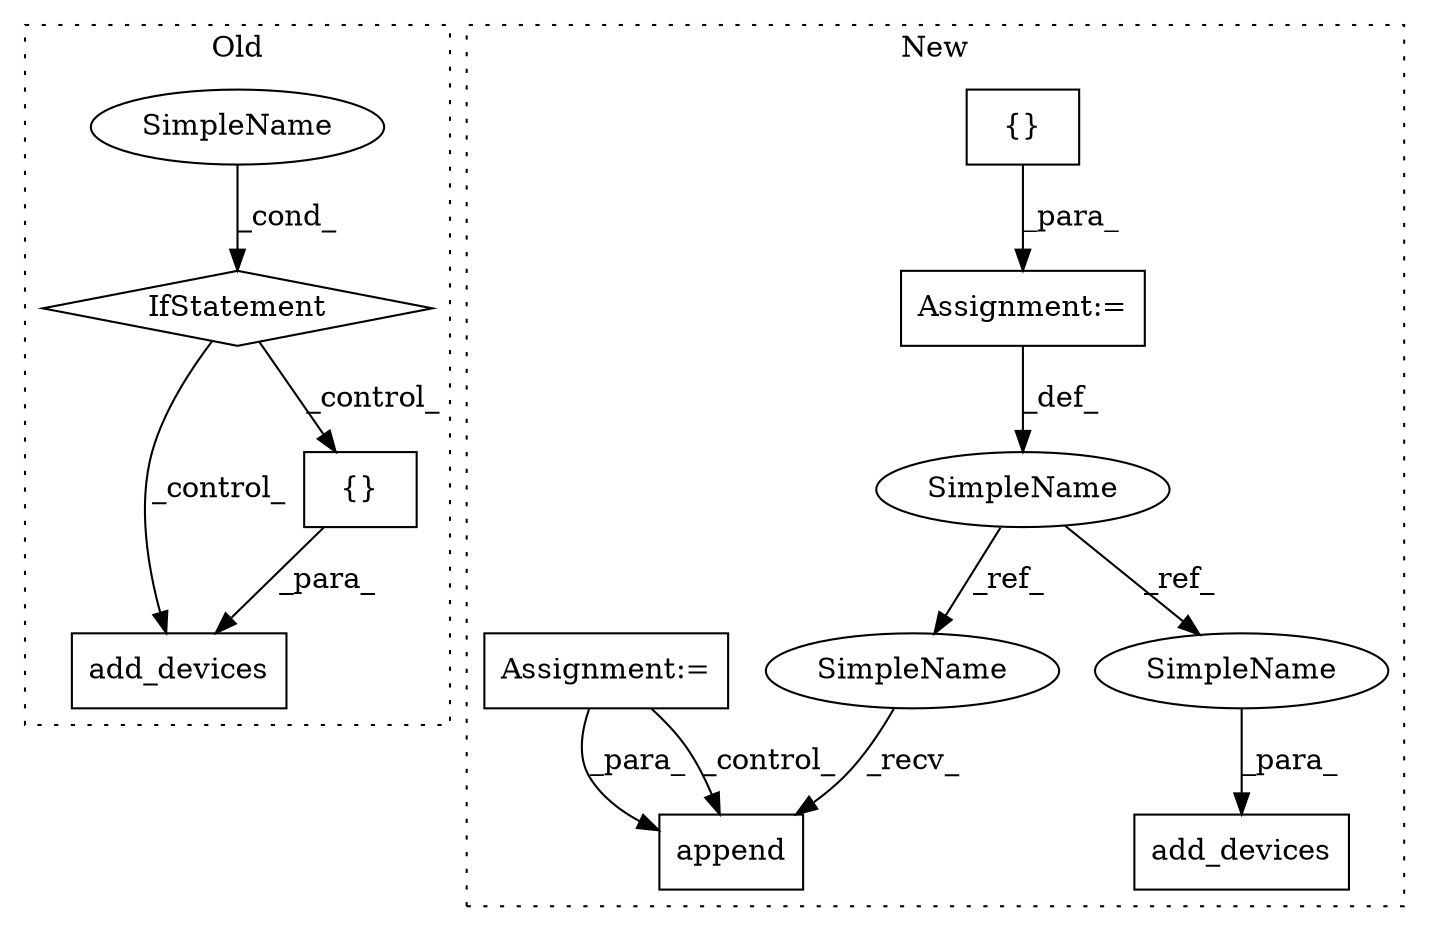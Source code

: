 digraph G {
subgraph cluster0 {
1 [label="add_devices" a="32" s="1625,1680" l="12,1" shape="box"];
4 [label="{}" a="4" s="1646,1674" l="1,1" shape="box"];
9 [label="SimpleName" a="42" s="" l="" shape="ellipse"];
10 [label="IfStatement" a="25" s="1497,1521" l="4,2" shape="diamond"];
label = "Old";
style="dotted";
}
subgraph cluster1 {
2 [label="{}" a="4" s="2041" l="2" shape="box"];
3 [label="add_devices" a="32" s="2283,2303" l="12,1" shape="box"];
5 [label="Assignment:=" a="7" s="2021" l="1" shape="box"];
6 [label="SimpleName" a="42" s="2018" l="3" shape="ellipse"];
7 [label="append" a="32" s="2189,2228" l="7,1" shape="box"];
8 [label="Assignment:=" a="7" s="1952" l="1" shape="box"];
11 [label="SimpleName" a="42" s="2185" l="3" shape="ellipse"];
12 [label="SimpleName" a="42" s="2295" l="3" shape="ellipse"];
label = "New";
style="dotted";
}
2 -> 5 [label="_para_"];
4 -> 1 [label="_para_"];
5 -> 6 [label="_def_"];
6 -> 11 [label="_ref_"];
6 -> 12 [label="_ref_"];
8 -> 7 [label="_para_"];
8 -> 7 [label="_control_"];
9 -> 10 [label="_cond_"];
10 -> 1 [label="_control_"];
10 -> 4 [label="_control_"];
11 -> 7 [label="_recv_"];
12 -> 3 [label="_para_"];
}